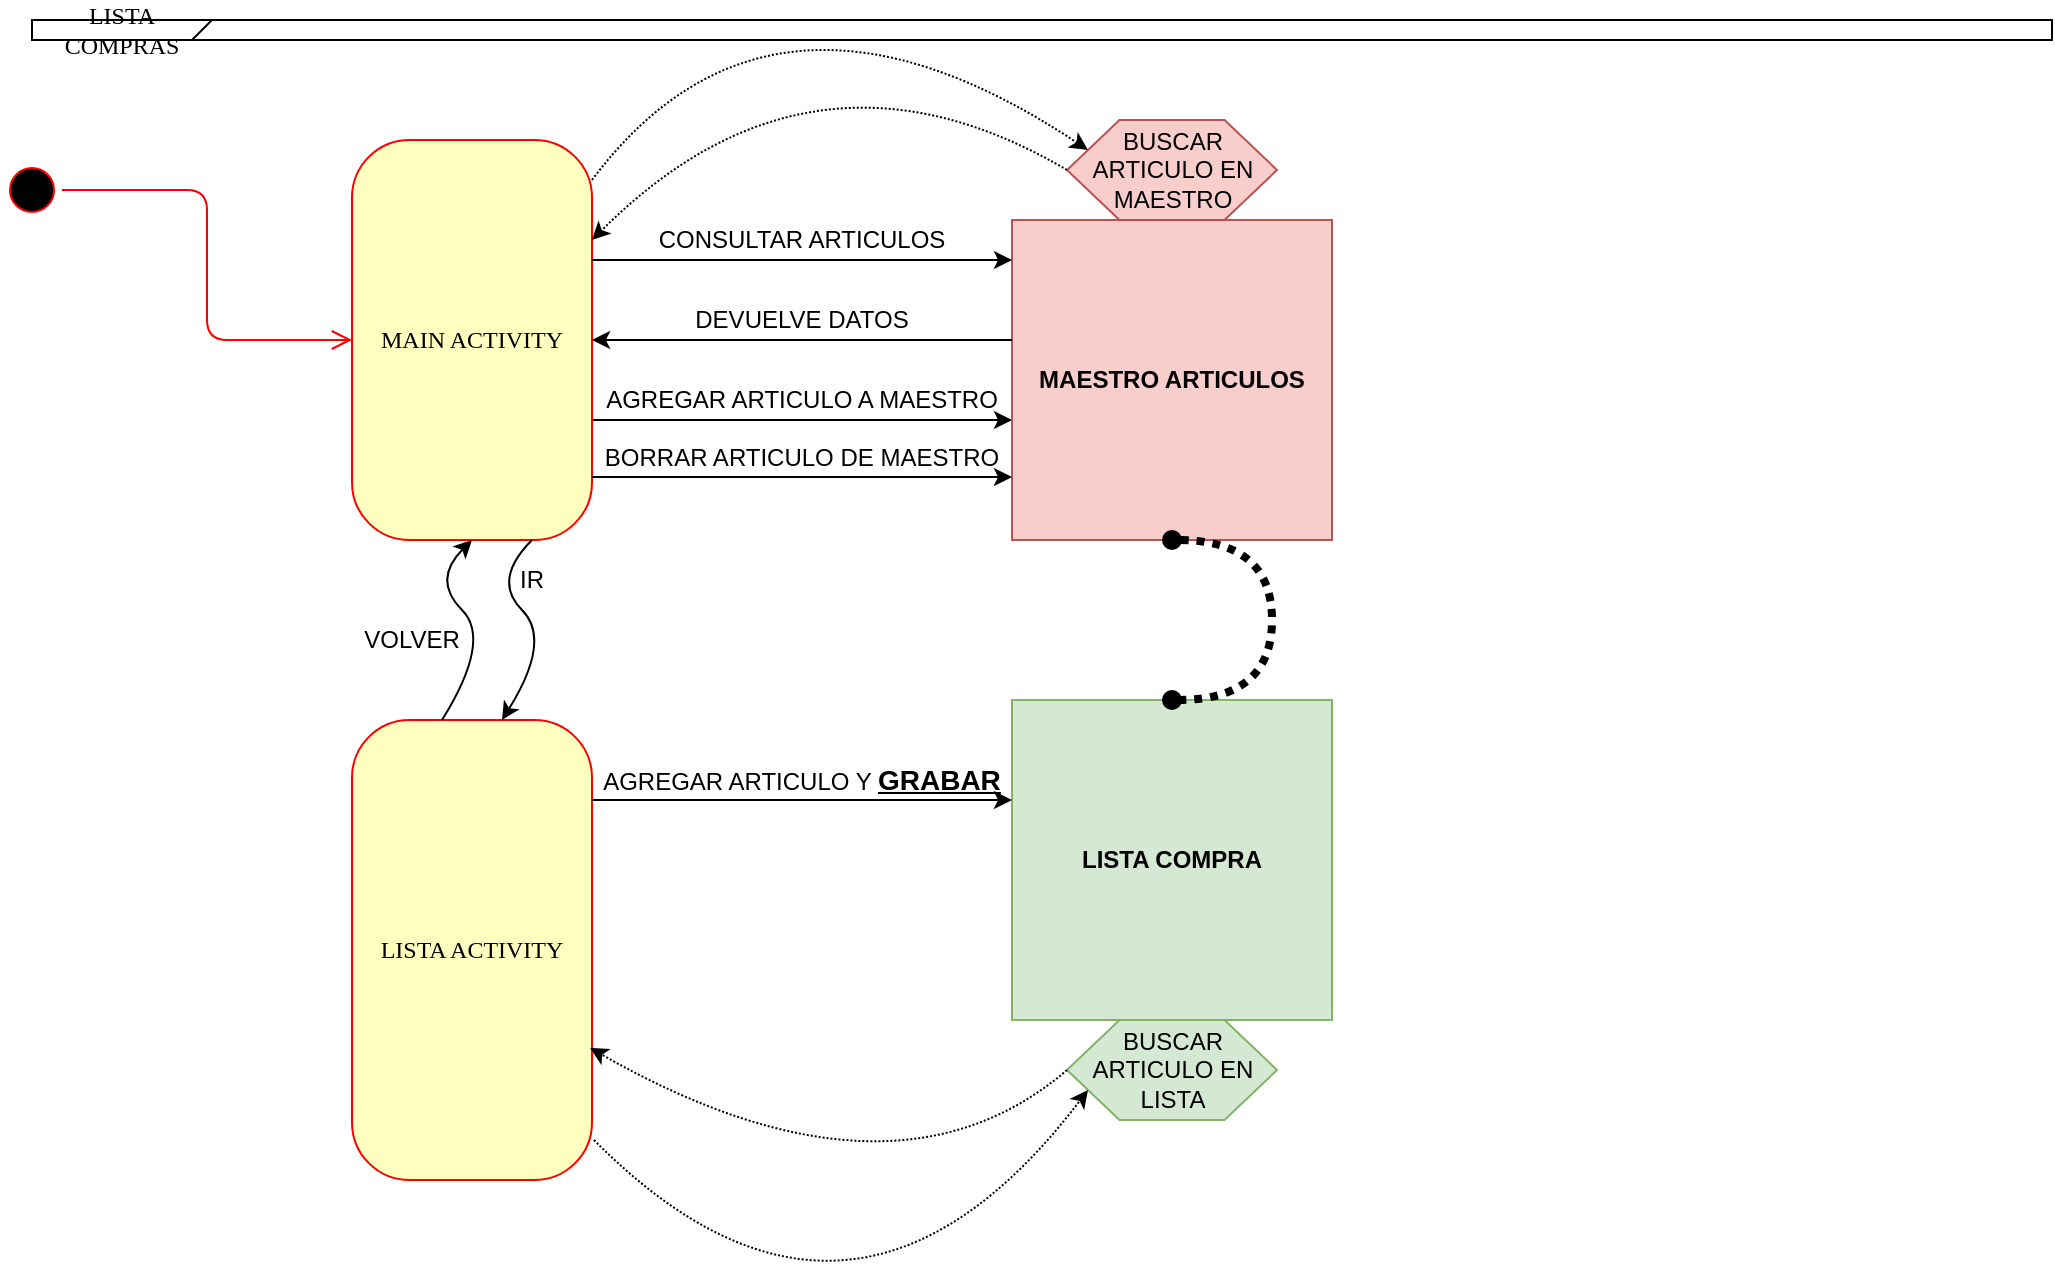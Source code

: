 <mxfile version="10.6.8" type="device"><diagram name="Page-1" id="58cdce13-f638-feb5-8d6f-7d28b1aa9fa0"><mxGraphModel dx="1394" dy="752" grid="1" gridSize="10" guides="1" tooltips="1" connect="1" arrows="1" fold="1" page="1" pageScale="1" pageWidth="1100" pageHeight="850" background="#ffffff" math="0" shadow="0"><root><mxCell id="0"/><mxCell id="1" parent="0"/><mxCell id="2a3bc250acf0617d-8" value="LISTA COMPRAS" style="shape=umlFrame;whiteSpace=wrap;html=1;rounded=1;shadow=0;comic=0;labelBackgroundColor=none;strokeColor=#000000;strokeWidth=1;fillColor=#ffffff;fontFamily=Verdana;fontSize=12;fontColor=#000000;align=center;width=90;height=30;" parent="1" vertex="1"><mxGeometry x="80" y="20" width="1010" height="10" as="geometry"/></mxCell><mxCell id="382b91b5511bd0f7-1" value="" style="ellipse;html=1;shape=startState;fillColor=#000000;strokeColor=#ff0000;rounded=1;shadow=0;comic=0;labelBackgroundColor=none;fontFamily=Verdana;fontSize=12;fontColor=#000000;align=center;direction=south;" parent="1" vertex="1"><mxGeometry x="65" y="90" width="30" height="30" as="geometry"/></mxCell><mxCell id="zkUAQDwiqwbJEX6tPa3m-19" style="edgeStyle=entityRelationEdgeStyle;rounded=0;orthogonalLoop=1;jettySize=auto;html=1;exitX=1;exitY=0.75;exitDx=0;exitDy=0;entryX=0;entryY=0.75;entryDx=0;entryDy=0;startArrow=none;startFill=0;" edge="1" parent="1"><mxGeometry relative="1" as="geometry"><mxPoint x="360" y="220" as="sourcePoint"/><mxPoint x="570" y="220" as="targetPoint"/></mxGeometry></mxCell><mxCell id="382b91b5511bd0f7-6" value="MAIN ACTIVITY" style="rounded=1;whiteSpace=wrap;html=1;arcSize=24;fillColor=#ffffc0;strokeColor=#ff0000;shadow=0;comic=0;labelBackgroundColor=none;fontFamily=Verdana;fontSize=12;fontColor=#000000;align=center;" parent="1" vertex="1"><mxGeometry x="240" y="80" width="120" height="200" as="geometry"/></mxCell><mxCell id="2a3bc250acf0617d-9" style="edgeStyle=orthogonalEdgeStyle;html=1;labelBackgroundColor=none;endArrow=open;endSize=8;strokeColor=#ff0000;fontFamily=Verdana;fontSize=12;align=left;" parent="1" source="382b91b5511bd0f7-1" target="382b91b5511bd0f7-6" edge="1"><mxGeometry relative="1" as="geometry"/></mxCell><mxCell id="zkUAQDwiqwbJEX6tPa3m-1" value="MAESTRO ARTICULOS" style="whiteSpace=wrap;html=1;aspect=fixed;fillColor=#f8cecc;strokeColor=#b85450;fontStyle=1" vertex="1" parent="1"><mxGeometry x="570" y="120" width="160" height="160" as="geometry"/></mxCell><mxCell id="zkUAQDwiqwbJEX6tPa3m-12" value="" style="endArrow=classic;startArrow=none;html=1;entryX=0;entryY=0.25;entryDx=0;entryDy=0;exitX=1;exitY=0.25;exitDx=0;exitDy=0;edgeStyle=entityRelationEdgeStyle;startFill=0;" edge="1" parent="1"><mxGeometry width="50" height="50" relative="1" as="geometry"><mxPoint x="360" y="140" as="sourcePoint"/><mxPoint x="570" y="140" as="targetPoint"/></mxGeometry></mxCell><mxCell id="zkUAQDwiqwbJEX6tPa3m-13" value="CONSULTAR ARTICULOS" style="text;html=1;strokeColor=none;fillColor=none;align=center;verticalAlign=middle;whiteSpace=wrap;rounded=0;" vertex="1" parent="1"><mxGeometry x="370" y="120" width="190" height="20" as="geometry"/></mxCell><mxCell id="zkUAQDwiqwbJEX6tPa3m-14" value="" style="endArrow=classic;html=1;entryX=1;entryY=0.5;entryDx=0;entryDy=0;" edge="1" parent="1"><mxGeometry width="50" height="50" relative="1" as="geometry"><mxPoint x="570" y="180" as="sourcePoint"/><mxPoint x="360" y="180" as="targetPoint"/></mxGeometry></mxCell><mxCell id="zkUAQDwiqwbJEX6tPa3m-15" value="DEVUELVE DATOS" style="text;html=1;strokeColor=none;fillColor=none;align=center;verticalAlign=middle;whiteSpace=wrap;rounded=0;" vertex="1" parent="1"><mxGeometry x="405" y="160" width="120" height="20" as="geometry"/></mxCell><mxCell id="zkUAQDwiqwbJEX6tPa3m-20" value="AGREGAR ARTICULO A MAESTRO" style="text;html=1;strokeColor=none;fillColor=none;align=center;verticalAlign=middle;whiteSpace=wrap;rounded=0;" vertex="1" parent="1"><mxGeometry x="360" y="200" width="210" height="20" as="geometry"/></mxCell><mxCell id="zkUAQDwiqwbJEX6tPa3m-25" value="LISTA ACTIVITY" style="rounded=1;whiteSpace=wrap;html=1;arcSize=24;fillColor=#ffffc0;strokeColor=#ff0000;shadow=0;comic=0;labelBackgroundColor=none;fontFamily=Verdana;fontSize=12;fontColor=#000000;align=center;" vertex="1" parent="1"><mxGeometry x="240" y="370" width="120" height="230" as="geometry"/></mxCell><mxCell id="zkUAQDwiqwbJEX6tPa3m-26" value="" style="curved=1;endArrow=classic;html=1;strokeColor=#000000;exitX=0.75;exitY=1;exitDx=0;exitDy=0;entryX=0.625;entryY=0;entryDx=0;entryDy=0;entryPerimeter=0;" edge="1" parent="1" source="382b91b5511bd0f7-6" target="zkUAQDwiqwbJEX6tPa3m-25"><mxGeometry width="50" height="50" relative="1" as="geometry"><mxPoint x="340" y="280" as="sourcePoint"/><mxPoint x="290" y="330" as="targetPoint"/><Array as="points"><mxPoint x="310" y="300"/><mxPoint x="340" y="330"/></Array></mxGeometry></mxCell><mxCell id="zkUAQDwiqwbJEX6tPa3m-27" value="VOLVER" style="text;html=1;strokeColor=none;fillColor=none;align=center;verticalAlign=middle;whiteSpace=wrap;rounded=0;" vertex="1" parent="1"><mxGeometry x="261" y="320" width="18" height="20" as="geometry"/></mxCell><mxCell id="zkUAQDwiqwbJEX6tPa3m-28" value="" style="curved=1;endArrow=classic;html=1;strokeColor=#000000;exitX=0.75;exitY=1;exitDx=0;exitDy=0;entryX=0.625;entryY=0;entryDx=0;entryDy=0;entryPerimeter=0;" edge="1" parent="1"><mxGeometry width="50" height="50" relative="1" as="geometry"><mxPoint x="285" y="370" as="sourcePoint"/><mxPoint x="300" y="280" as="targetPoint"/><Array as="points"><mxPoint x="310" y="330"/><mxPoint x="280" y="300"/></Array></mxGeometry></mxCell><mxCell id="zkUAQDwiqwbJEX6tPa3m-29" value="IR" style="text;html=1;strokeColor=none;fillColor=none;align=center;verticalAlign=middle;whiteSpace=wrap;rounded=0;" vertex="1" parent="1"><mxGeometry x="320" y="290" width="20" height="20" as="geometry"/></mxCell><mxCell id="zkUAQDwiqwbJEX6tPa3m-35" value="LISTA COMPRA" style="whiteSpace=wrap;html=1;aspect=fixed;fillColor=#d5e8d4;strokeColor=#82b366;fontStyle=1" vertex="1" parent="1"><mxGeometry x="570" y="360" width="160" height="160" as="geometry"/></mxCell><mxCell id="zkUAQDwiqwbJEX6tPa3m-36" value="" style="endArrow=classic;startArrow=none;html=1;entryX=0;entryY=0.25;entryDx=0;entryDy=0;exitX=1;exitY=0.25;exitDx=0;exitDy=0;edgeStyle=entityRelationEdgeStyle;startFill=0;" edge="1" parent="1"><mxGeometry width="50" height="50" relative="1" as="geometry"><mxPoint x="360" y="410" as="sourcePoint"/><mxPoint x="570" y="410" as="targetPoint"/></mxGeometry></mxCell><mxCell id="zkUAQDwiqwbJEX6tPa3m-37" value="AGREGAR ARTICULO Y &lt;font style=&quot;font-size: 14px&quot;&gt;&lt;u&gt;&lt;b&gt;GRABAR&lt;/b&gt;&lt;/u&gt;&lt;/font&gt;" style="text;html=1;strokeColor=none;fillColor=none;align=center;verticalAlign=middle;whiteSpace=wrap;rounded=0;" vertex="1" parent="1"><mxGeometry x="360" y="390" width="210" height="20" as="geometry"/></mxCell><mxCell id="zkUAQDwiqwbJEX6tPa3m-38" value="" style="endArrow=oval;dashed=1;html=1;strokeColor=#000000;entryX=0.5;entryY=1;entryDx=0;entryDy=0;strokeWidth=4;dashPattern=1 1;edgeStyle=orthogonalEdgeStyle;curved=1;exitX=0.5;exitY=0;exitDx=0;exitDy=0;startArrow=oval;startFill=1;endFill=1;" edge="1" parent="1" source="zkUAQDwiqwbJEX6tPa3m-35" target="zkUAQDwiqwbJEX6tPa3m-1"><mxGeometry width="50" height="50" relative="1" as="geometry"><mxPoint x="590" y="330" as="sourcePoint"/><mxPoint x="700" y="320" as="targetPoint"/><Array as="points"><mxPoint x="700" y="360"/><mxPoint x="700" y="280"/></Array></mxGeometry></mxCell><mxCell id="zkUAQDwiqwbJEX6tPa3m-40" value="BUSCAR ARTICULO EN MAESTRO" style="shape=hexagon;perimeter=hexagonPerimeter2;whiteSpace=wrap;html=1;fillColor=#f8cecc;strokeColor=#b85450;" vertex="1" parent="1"><mxGeometry x="597.5" y="70" width="105" height="50" as="geometry"/></mxCell><mxCell id="zkUAQDwiqwbJEX6tPa3m-41" value="" style="curved=1;endArrow=classic;html=1;dashed=1;dashPattern=1 1;strokeColor=#000000;strokeWidth=1;entryX=0;entryY=0.25;entryDx=0;entryDy=0;" edge="1" parent="1" source="382b91b5511bd0f7-6" target="zkUAQDwiqwbJEX6tPa3m-40"><mxGeometry width="50" height="50" relative="1" as="geometry"><mxPoint x="80" y="670" as="sourcePoint"/><mxPoint x="130" y="620" as="targetPoint"/><Array as="points"><mxPoint x="450" y="-20"/></Array></mxGeometry></mxCell><mxCell id="zkUAQDwiqwbJEX6tPa3m-42" value="" style="curved=1;endArrow=classic;html=1;dashed=1;dashPattern=1 1;strokeColor=#000000;strokeWidth=1;exitX=0;exitY=0.5;exitDx=0;exitDy=0;entryX=1;entryY=0.25;entryDx=0;entryDy=0;" edge="1" parent="1" source="zkUAQDwiqwbJEX6tPa3m-40" target="382b91b5511bd0f7-6"><mxGeometry width="50" height="50" relative="1" as="geometry"><mxPoint x="833" y="234" as="sourcePoint"/><mxPoint x="381" y="180" as="targetPoint"/><Array as="points"><mxPoint x="470" y="20"/></Array></mxGeometry></mxCell><mxCell id="zkUAQDwiqwbJEX6tPa3m-43" value="BUSCAR ARTICULO EN LISTA" style="shape=hexagon;perimeter=hexagonPerimeter2;whiteSpace=wrap;html=1;fillColor=#d5e8d4;strokeColor=#82b366;" vertex="1" parent="1"><mxGeometry x="597.5" y="520" width="105" height="50" as="geometry"/></mxCell><mxCell id="zkUAQDwiqwbJEX6tPa3m-44" value="" style="curved=1;endArrow=classic;html=1;dashed=1;dashPattern=1 1;strokeColor=#000000;strokeWidth=1;entryX=0;entryY=0.75;entryDx=0;entryDy=0;exitX=1.008;exitY=0.913;exitDx=0;exitDy=0;exitPerimeter=0;" edge="1" parent="1" target="zkUAQDwiqwbJEX6tPa3m-43" source="zkUAQDwiqwbJEX6tPa3m-25"><mxGeometry width="50" height="50" relative="1" as="geometry"><mxPoint x="360" y="550" as="sourcePoint"/><mxPoint x="130" y="1070" as="targetPoint"/><Array as="points"><mxPoint x="490" y="710"/></Array></mxGeometry></mxCell><mxCell id="zkUAQDwiqwbJEX6tPa3m-45" value="" style="curved=1;endArrow=classic;html=1;dashed=1;dashPattern=1 1;strokeColor=#000000;strokeWidth=1;exitX=0;exitY=0.5;exitDx=0;exitDy=0;entryX=0.992;entryY=0.713;entryDx=0;entryDy=0;entryPerimeter=0;" edge="1" parent="1" source="zkUAQDwiqwbJEX6tPa3m-43" target="zkUAQDwiqwbJEX6tPa3m-25"><mxGeometry width="50" height="50" relative="1" as="geometry"><mxPoint x="833" y="684" as="sourcePoint"/><mxPoint x="360" y="580" as="targetPoint"/><Array as="points"><mxPoint x="510" y="620"/></Array></mxGeometry></mxCell><mxCell id="zkUAQDwiqwbJEX6tPa3m-46" style="edgeStyle=entityRelationEdgeStyle;rounded=0;orthogonalLoop=1;jettySize=auto;html=1;exitX=1;exitY=0.75;exitDx=0;exitDy=0;entryX=0;entryY=0.75;entryDx=0;entryDy=0;startArrow=none;startFill=0;" edge="1" parent="1"><mxGeometry relative="1" as="geometry"><mxPoint x="360" y="248.5" as="sourcePoint"/><mxPoint x="570" y="248.5" as="targetPoint"/></mxGeometry></mxCell><mxCell id="zkUAQDwiqwbJEX6tPa3m-47" value="BORRAR ARTICULO DE MAESTRO" style="text;html=1;strokeColor=none;fillColor=none;align=center;verticalAlign=middle;whiteSpace=wrap;rounded=0;" vertex="1" parent="1"><mxGeometry x="360" y="228.5" width="210" height="20" as="geometry"/></mxCell></root></mxGraphModel></diagram></mxfile>